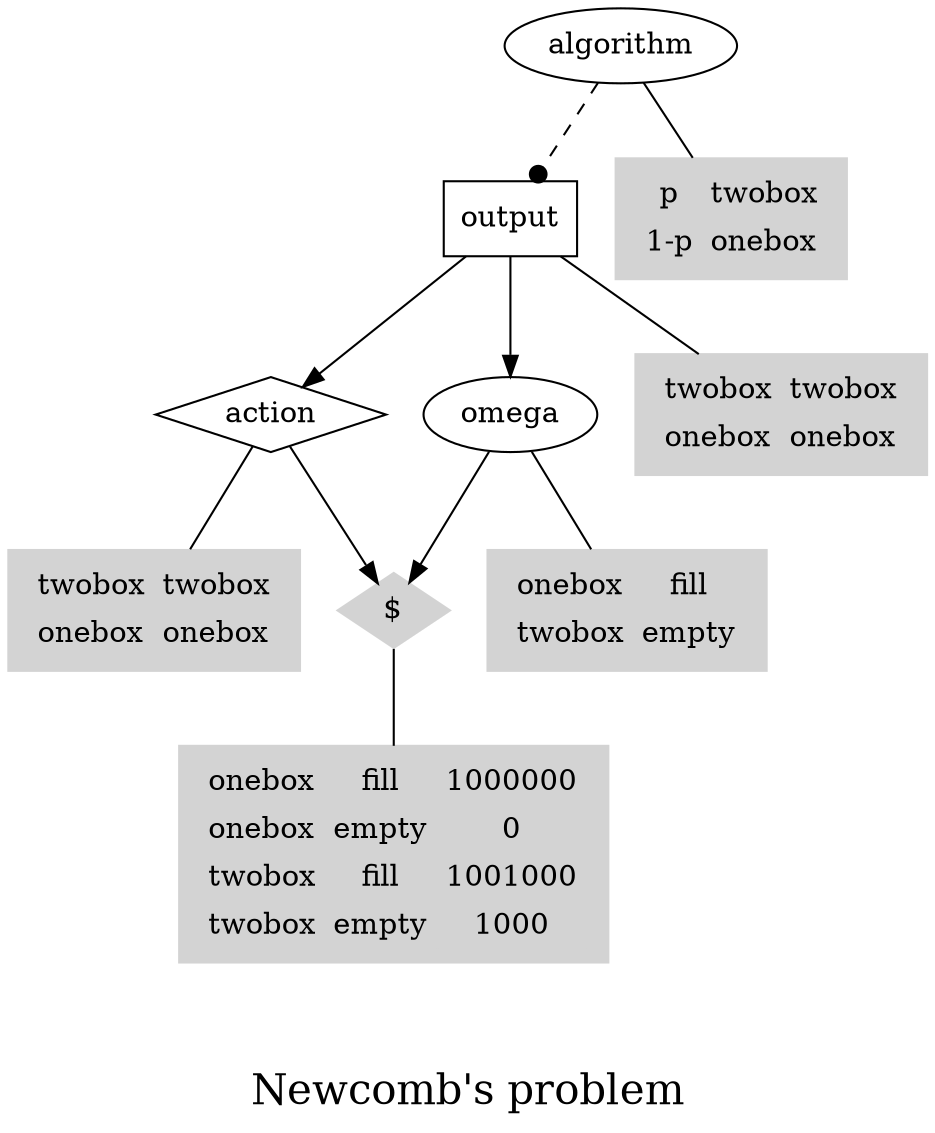// dot <newcomb.gv -Tpng >newcomb.png
// eog newcomb.png

// interactive svg for development using neato instead of dot
// neato <newcomb.gv -Tsvg >newcomb.svg && eog newcomb.svg &

// actions are square, events are circles, payoffs are diamonds,
// arrows are solid for causal, dotted for known

digraph newcomb {
        overlap=false;

        algorithm [shape=ellipse];
        output [shape=box];
        action [shape=diamond];
        omega [shape=ellipse] ;
        utility [shape=diamond,style=filled,color=lightgrey, label="$"];


        algorithm -> output [arrowhead=dot, style=dashed];
        output -> action;
        output -> omega;
        action -> utility;
        omega -> utility;

        algorithm->algorithmtable [dir=none]

        algorithmtable [ shape=box,style=filled,color=lightgrey, label=<<TABLE>
                        <TR><TD>p</TD><TD>twobox</TD></TR>
                        <TR><TD>1-p</TD><TD>onebox</TD></TR>
                    </TABLE>>];

        output->outputtable [dir=none]

        outputtable [ shape=box,style=filled,color=lightgrey, label=<<TABLE>
                        <TR><TD>twobox</TD><TD>twobox</TD></TR>
                        <TR><TD>onebox</TD><TD>onebox</TD></TR>
                    </TABLE>>];



        action->actiontable [dir=none]

        actiontable [ shape=box,style=filled,color=lightgrey, label=<<TABLE>
                        <TR><TD>twobox</TD><TD>twobox</TD></TR>
                        <TR><TD>onebox</TD><TD>onebox</TD></TR>
                    </TABLE>>];


        omega->omegatable [dir=none]

        omegatable [ shape=box,style=filled,color=lightgrey, label=<<TABLE>
                        <TR><TD>onebox</TD><TD>fill</TD></TR>
                        <TR><TD>twobox</TD><TD>empty</TD></TR>
                    </TABLE>>];


        utility->utilitytable [dir=none]

        utilitytable [ shape=box,style=filled,color=lightgrey, label=<<TABLE>
                        <TR><TD>onebox</TD><TD>fill</TD><TD>1000000</TD></TR>
                        <TR><TD>onebox</TD><TD>empty</TD><TD>0</TD></TR>
                        <TR><TD>twobox</TD><TD>fill</TD><TD>1001000</TD></TR>
                        <TR><TD>twobox</TD><TD>empty</TD><TD>1000</TD></TR>
                    </TABLE>>];


        label = "\n\nNewcomb's problem"
        fontsize=20;
}
